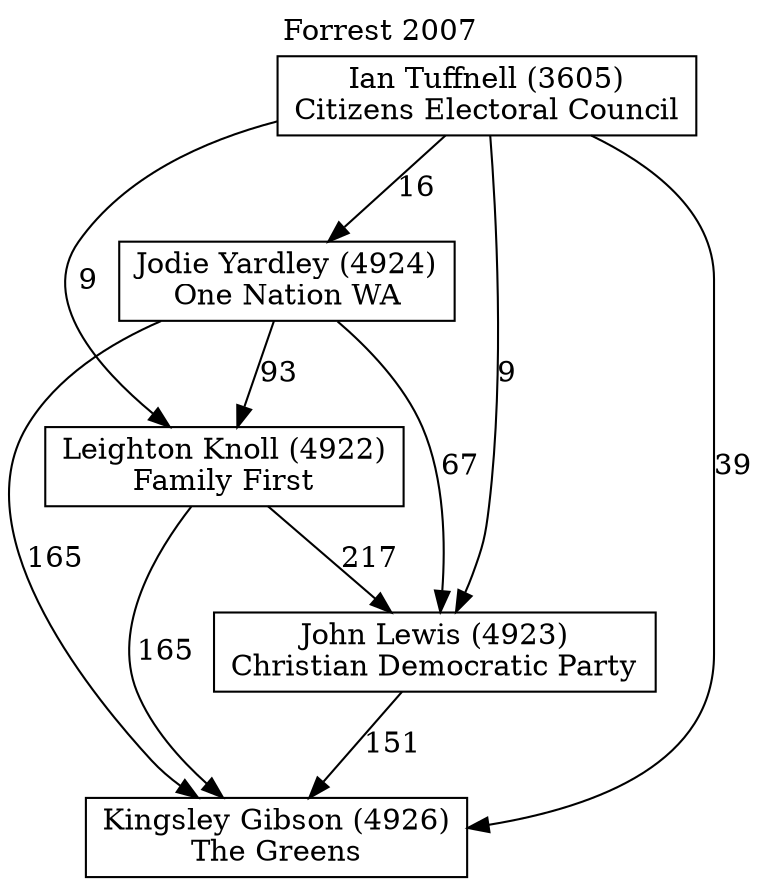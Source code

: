 // House preference flow
digraph "Kingsley Gibson (4926)_Forrest_2007" {
	graph [label="Forrest 2007" labelloc=t mclimit=10]
	node [shape=box]
	"Kingsley Gibson (4926)" [label="Kingsley Gibson (4926)
The Greens"]
	"John Lewis (4923)" [label="John Lewis (4923)
Christian Democratic Party"]
	"Leighton Knoll (4922)" [label="Leighton Knoll (4922)
Family First"]
	"Jodie Yardley (4924)" [label="Jodie Yardley (4924)
One Nation WA"]
	"Ian Tuffnell (3605)" [label="Ian Tuffnell (3605)
Citizens Electoral Council"]
	"Kingsley Gibson (4926)" [label="Kingsley Gibson (4926)
The Greens"]
	"Leighton Knoll (4922)" [label="Leighton Knoll (4922)
Family First"]
	"Jodie Yardley (4924)" [label="Jodie Yardley (4924)
One Nation WA"]
	"Ian Tuffnell (3605)" [label="Ian Tuffnell (3605)
Citizens Electoral Council"]
	"Kingsley Gibson (4926)" [label="Kingsley Gibson (4926)
The Greens"]
	"Jodie Yardley (4924)" [label="Jodie Yardley (4924)
One Nation WA"]
	"Ian Tuffnell (3605)" [label="Ian Tuffnell (3605)
Citizens Electoral Council"]
	"Kingsley Gibson (4926)" [label="Kingsley Gibson (4926)
The Greens"]
	"Ian Tuffnell (3605)" [label="Ian Tuffnell (3605)
Citizens Electoral Council"]
	"Ian Tuffnell (3605)" [label="Ian Tuffnell (3605)
Citizens Electoral Council"]
	"Jodie Yardley (4924)" [label="Jodie Yardley (4924)
One Nation WA"]
	"Ian Tuffnell (3605)" [label="Ian Tuffnell (3605)
Citizens Electoral Council"]
	"Ian Tuffnell (3605)" [label="Ian Tuffnell (3605)
Citizens Electoral Council"]
	"Leighton Knoll (4922)" [label="Leighton Knoll (4922)
Family First"]
	"Jodie Yardley (4924)" [label="Jodie Yardley (4924)
One Nation WA"]
	"Ian Tuffnell (3605)" [label="Ian Tuffnell (3605)
Citizens Electoral Council"]
	"Leighton Knoll (4922)" [label="Leighton Knoll (4922)
Family First"]
	"Ian Tuffnell (3605)" [label="Ian Tuffnell (3605)
Citizens Electoral Council"]
	"Ian Tuffnell (3605)" [label="Ian Tuffnell (3605)
Citizens Electoral Council"]
	"Jodie Yardley (4924)" [label="Jodie Yardley (4924)
One Nation WA"]
	"Ian Tuffnell (3605)" [label="Ian Tuffnell (3605)
Citizens Electoral Council"]
	"Ian Tuffnell (3605)" [label="Ian Tuffnell (3605)
Citizens Electoral Council"]
	"John Lewis (4923)" [label="John Lewis (4923)
Christian Democratic Party"]
	"Leighton Knoll (4922)" [label="Leighton Knoll (4922)
Family First"]
	"Jodie Yardley (4924)" [label="Jodie Yardley (4924)
One Nation WA"]
	"Ian Tuffnell (3605)" [label="Ian Tuffnell (3605)
Citizens Electoral Council"]
	"John Lewis (4923)" [label="John Lewis (4923)
Christian Democratic Party"]
	"Jodie Yardley (4924)" [label="Jodie Yardley (4924)
One Nation WA"]
	"Ian Tuffnell (3605)" [label="Ian Tuffnell (3605)
Citizens Electoral Council"]
	"John Lewis (4923)" [label="John Lewis (4923)
Christian Democratic Party"]
	"Ian Tuffnell (3605)" [label="Ian Tuffnell (3605)
Citizens Electoral Council"]
	"Ian Tuffnell (3605)" [label="Ian Tuffnell (3605)
Citizens Electoral Council"]
	"Jodie Yardley (4924)" [label="Jodie Yardley (4924)
One Nation WA"]
	"Ian Tuffnell (3605)" [label="Ian Tuffnell (3605)
Citizens Electoral Council"]
	"Ian Tuffnell (3605)" [label="Ian Tuffnell (3605)
Citizens Electoral Council"]
	"Leighton Knoll (4922)" [label="Leighton Knoll (4922)
Family First"]
	"Jodie Yardley (4924)" [label="Jodie Yardley (4924)
One Nation WA"]
	"Ian Tuffnell (3605)" [label="Ian Tuffnell (3605)
Citizens Electoral Council"]
	"Leighton Knoll (4922)" [label="Leighton Knoll (4922)
Family First"]
	"Ian Tuffnell (3605)" [label="Ian Tuffnell (3605)
Citizens Electoral Council"]
	"Ian Tuffnell (3605)" [label="Ian Tuffnell (3605)
Citizens Electoral Council"]
	"Jodie Yardley (4924)" [label="Jodie Yardley (4924)
One Nation WA"]
	"Ian Tuffnell (3605)" [label="Ian Tuffnell (3605)
Citizens Electoral Council"]
	"Ian Tuffnell (3605)" [label="Ian Tuffnell (3605)
Citizens Electoral Council"]
	"John Lewis (4923)" -> "Kingsley Gibson (4926)" [label=151]
	"Leighton Knoll (4922)" -> "John Lewis (4923)" [label=217]
	"Jodie Yardley (4924)" -> "Leighton Knoll (4922)" [label=93]
	"Ian Tuffnell (3605)" -> "Jodie Yardley (4924)" [label=16]
	"Leighton Knoll (4922)" -> "Kingsley Gibson (4926)" [label=165]
	"Jodie Yardley (4924)" -> "Kingsley Gibson (4926)" [label=165]
	"Ian Tuffnell (3605)" -> "Kingsley Gibson (4926)" [label=39]
	"Ian Tuffnell (3605)" -> "Leighton Knoll (4922)" [label=9]
	"Jodie Yardley (4924)" -> "John Lewis (4923)" [label=67]
	"Ian Tuffnell (3605)" -> "John Lewis (4923)" [label=9]
}
